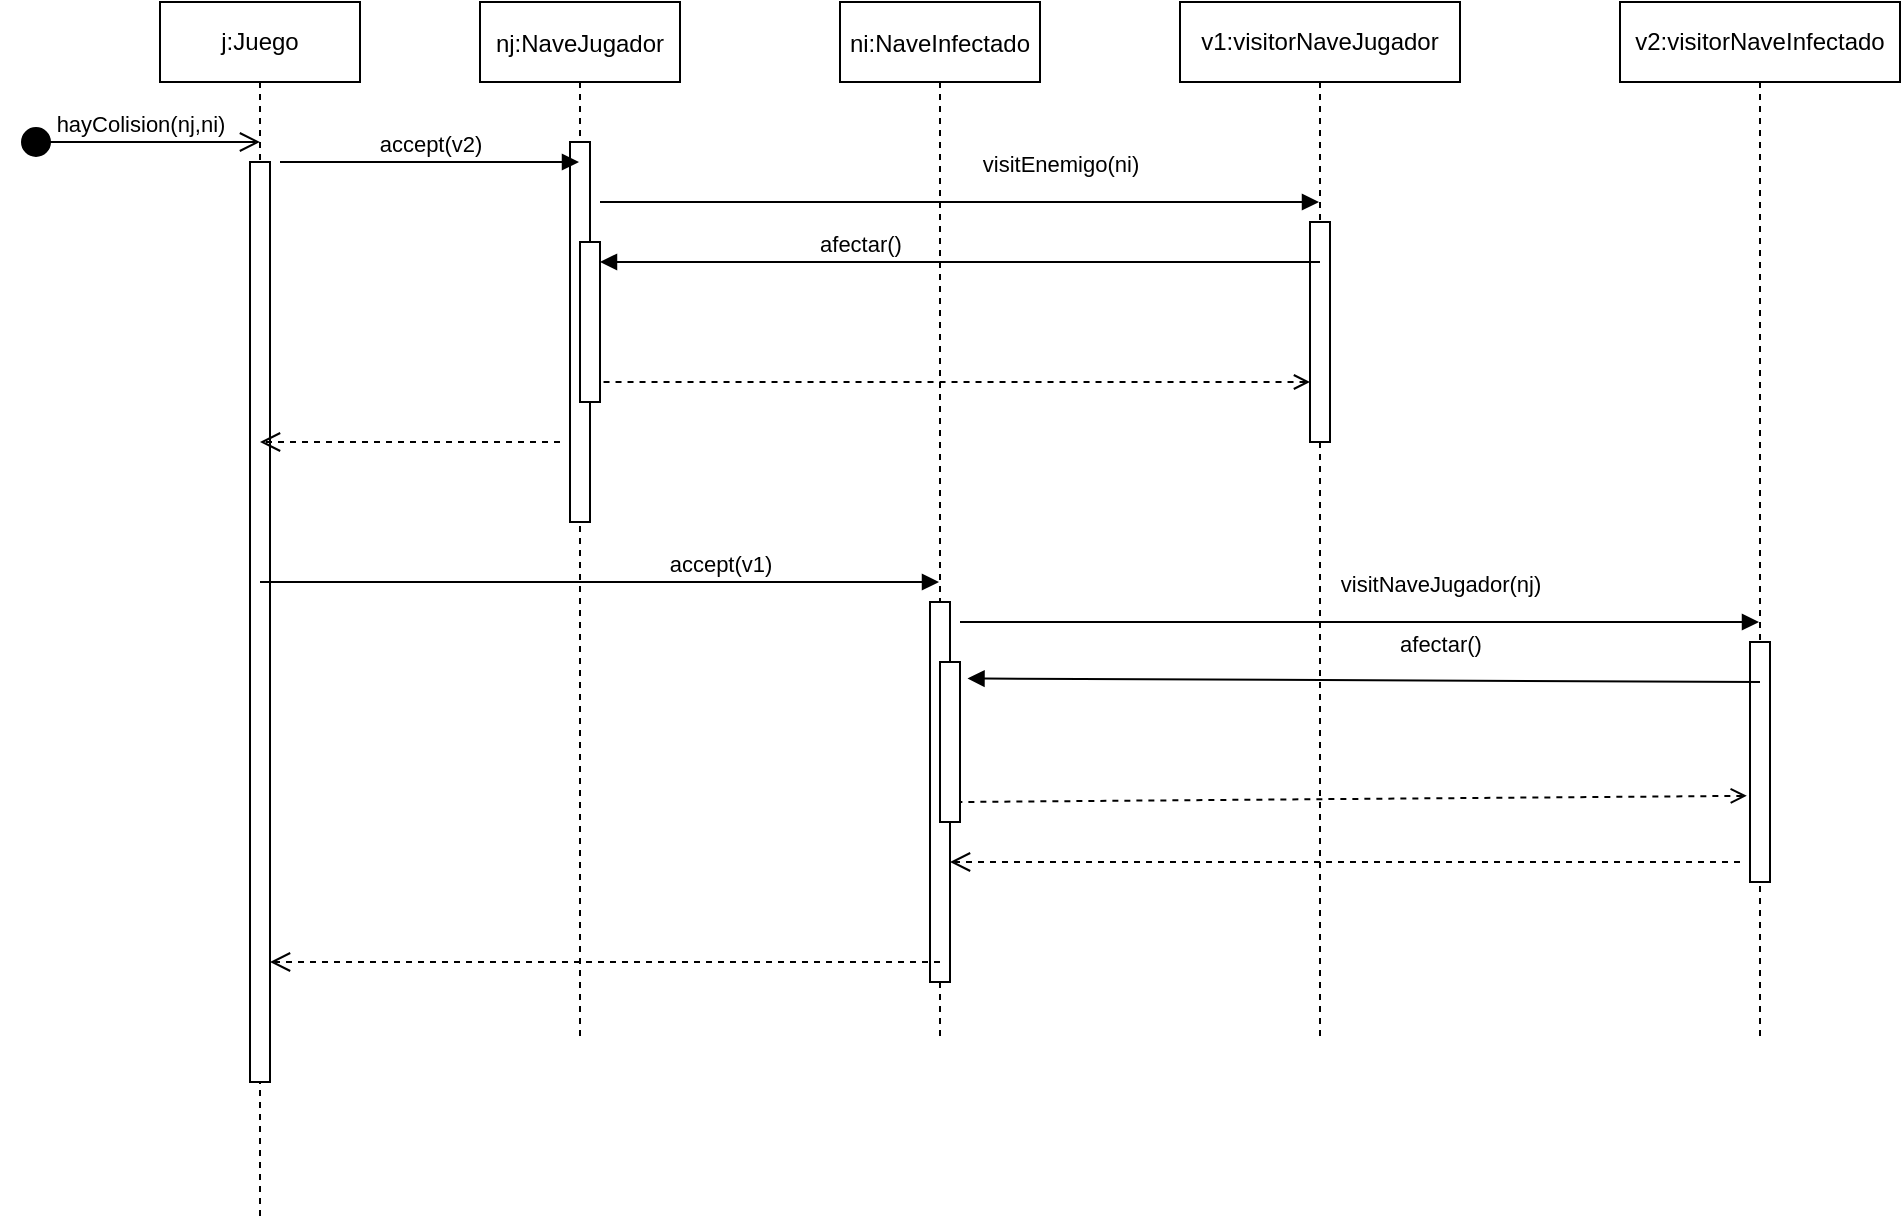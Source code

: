 <mxfile version="13.10.2" type="device"><diagram id="kgpKYQtTHZ0yAKxKKP6v" name="Page-1"><mxGraphModel dx="2177" dy="770" grid="1" gridSize="10" guides="1" tooltips="1" connect="1" arrows="1" fold="1" page="1" pageScale="1" pageWidth="850" pageHeight="1100" math="0" shadow="0"><root><mxCell id="0"/><mxCell id="1" parent="0"/><mxCell id="3nuBFxr9cyL0pnOWT2aG-1" value="nj:NaveJugador" style="shape=umlLifeline;perimeter=lifelinePerimeter;container=1;collapsible=0;recursiveResize=0;rounded=0;shadow=0;strokeWidth=1;" parent="1" vertex="1"><mxGeometry x="120" y="80" width="100" height="520" as="geometry"/></mxCell><mxCell id="3nuBFxr9cyL0pnOWT2aG-2" value="" style="points=[];perimeter=orthogonalPerimeter;rounded=0;shadow=0;strokeWidth=1;" parent="3nuBFxr9cyL0pnOWT2aG-1" vertex="1"><mxGeometry x="45" y="70" width="10" height="190" as="geometry"/></mxCell><mxCell id="3nuBFxr9cyL0pnOWT2aG-4" value="" style="points=[];perimeter=orthogonalPerimeter;rounded=0;shadow=0;strokeWidth=1;" parent="3nuBFxr9cyL0pnOWT2aG-1" vertex="1"><mxGeometry x="50" y="120" width="10" height="80" as="geometry"/></mxCell><mxCell id="3nuBFxr9cyL0pnOWT2aG-5" value="ni:NaveInfectado" style="shape=umlLifeline;perimeter=lifelinePerimeter;container=1;collapsible=0;recursiveResize=0;rounded=0;shadow=0;strokeWidth=1;" parent="1" vertex="1"><mxGeometry x="300" y="80" width="100" height="520" as="geometry"/></mxCell><mxCell id="ETHOKliZoiePKutcGbax-14" value="" style="html=1;points=[];perimeter=orthogonalPerimeter;" parent="3nuBFxr9cyL0pnOWT2aG-5" vertex="1"><mxGeometry x="45" y="300" width="10" height="190" as="geometry"/></mxCell><mxCell id="ETHOKliZoiePKutcGbax-18" value="" style="html=1;points=[];perimeter=orthogonalPerimeter;" parent="3nuBFxr9cyL0pnOWT2aG-5" vertex="1"><mxGeometry x="50" y="330" width="10" height="80" as="geometry"/></mxCell><mxCell id="ETHOKliZoiePKutcGbax-1" value="j:Juego" style="shape=umlLifeline;perimeter=lifelinePerimeter;whiteSpace=wrap;html=1;container=1;collapsible=0;recursiveResize=0;outlineConnect=0;" parent="1" vertex="1"><mxGeometry x="-40" y="80" width="100" height="610" as="geometry"/></mxCell><mxCell id="ETHOKliZoiePKutcGbax-6" value="" style="html=1;points=[];perimeter=orthogonalPerimeter;" parent="ETHOKliZoiePKutcGbax-1" vertex="1"><mxGeometry x="45" y="80" width="10" height="460" as="geometry"/></mxCell><mxCell id="ETHOKliZoiePKutcGbax-2" value="v1:visitorNaveJugador" style="shape=umlLifeline;perimeter=lifelinePerimeter;whiteSpace=wrap;html=1;container=1;collapsible=0;recursiveResize=0;outlineConnect=0;" parent="1" vertex="1"><mxGeometry x="470" y="80" width="140" height="520" as="geometry"/></mxCell><mxCell id="ETHOKliZoiePKutcGbax-9" value="" style="html=1;points=[];perimeter=orthogonalPerimeter;" parent="ETHOKliZoiePKutcGbax-2" vertex="1"><mxGeometry x="65" y="110" width="10" height="110" as="geometry"/></mxCell><mxCell id="ETHOKliZoiePKutcGbax-3" value="v2:visitorNaveInfectado" style="shape=umlLifeline;perimeter=lifelinePerimeter;whiteSpace=wrap;html=1;container=1;collapsible=0;recursiveResize=0;outlineConnect=0;" parent="1" vertex="1"><mxGeometry x="690" y="80" width="140" height="520" as="geometry"/></mxCell><mxCell id="ETHOKliZoiePKutcGbax-16" value="" style="html=1;points=[];perimeter=orthogonalPerimeter;" parent="ETHOKliZoiePKutcGbax-3" vertex="1"><mxGeometry x="65" y="320" width="10" height="120" as="geometry"/></mxCell><mxCell id="ETHOKliZoiePKutcGbax-5" value="hayColision(nj,ni)" style="html=1;verticalAlign=bottom;startArrow=circle;startFill=1;endArrow=open;startSize=6;endSize=8;" parent="1" edge="1"><mxGeometry width="80" relative="1" as="geometry"><mxPoint x="-110" y="150" as="sourcePoint"/><mxPoint x="10" y="150" as="targetPoint"/></mxGeometry></mxCell><mxCell id="ETHOKliZoiePKutcGbax-7" value="accept(v2)" style="html=1;verticalAlign=bottom;endArrow=block;" parent="1" target="3nuBFxr9cyL0pnOWT2aG-1" edge="1"><mxGeometry width="80" relative="1" as="geometry"><mxPoint x="20" y="160" as="sourcePoint"/><mxPoint x="100" y="160" as="targetPoint"/></mxGeometry></mxCell><mxCell id="ETHOKliZoiePKutcGbax-8" value="visitEnemigo(ni)" style="html=1;verticalAlign=bottom;endArrow=block;" parent="1" target="ETHOKliZoiePKutcGbax-2" edge="1"><mxGeometry x="0.28" y="10" width="80" relative="1" as="geometry"><mxPoint x="180" y="180" as="sourcePoint"/><mxPoint x="260" y="180" as="targetPoint"/><mxPoint as="offset"/></mxGeometry></mxCell><mxCell id="ETHOKliZoiePKutcGbax-10" value="afectar()" style="html=1;verticalAlign=bottom;endArrow=none;exitX=1;exitY=0.125;exitDx=0;exitDy=0;exitPerimeter=0;startArrow=block;startFill=1;endFill=0;" parent="1" source="3nuBFxr9cyL0pnOWT2aG-4" edge="1"><mxGeometry x="-0.278" width="80" relative="1" as="geometry"><mxPoint x="460" y="210" as="sourcePoint"/><mxPoint x="540" y="210" as="targetPoint"/><mxPoint as="offset"/></mxGeometry></mxCell><mxCell id="ETHOKliZoiePKutcGbax-11" value="" style="html=1;verticalAlign=bottom;endArrow=none;dashed=1;endSize=8;startArrow=open;startFill=0;endFill=0;" parent="1" source="ETHOKliZoiePKutcGbax-9" edge="1"><mxGeometry relative="1" as="geometry"><mxPoint x="260" y="270" as="sourcePoint"/><mxPoint x="180" y="270" as="targetPoint"/></mxGeometry></mxCell><mxCell id="ETHOKliZoiePKutcGbax-12" value="" style="html=1;verticalAlign=bottom;endArrow=open;dashed=1;endSize=8;" parent="1" target="ETHOKliZoiePKutcGbax-1" edge="1"><mxGeometry x="0.158" y="-69" relative="1" as="geometry"><mxPoint x="160" y="300" as="sourcePoint"/><mxPoint x="80" y="300" as="targetPoint"/><mxPoint x="1" as="offset"/></mxGeometry></mxCell><mxCell id="ETHOKliZoiePKutcGbax-13" value="accept(v1)" style="html=1;verticalAlign=bottom;endArrow=block;" parent="1" target="3nuBFxr9cyL0pnOWT2aG-5" edge="1"><mxGeometry x="0.355" width="80" relative="1" as="geometry"><mxPoint x="10" y="370" as="sourcePoint"/><mxPoint x="90" y="370" as="targetPoint"/><mxPoint as="offset"/></mxGeometry></mxCell><mxCell id="ETHOKliZoiePKutcGbax-15" value="visitNaveJugador(nj)" style="html=1;verticalAlign=bottom;endArrow=block;" parent="1" target="ETHOKliZoiePKutcGbax-3" edge="1"><mxGeometry x="0.202" y="10" width="80" relative="1" as="geometry"><mxPoint x="360" y="390" as="sourcePoint"/><mxPoint x="440" y="390" as="targetPoint"/><mxPoint as="offset"/></mxGeometry></mxCell><mxCell id="ETHOKliZoiePKutcGbax-19" value="afectar()" style="html=1;verticalAlign=bottom;endArrow=none;exitX=1.376;exitY=0.103;exitDx=0;exitDy=0;exitPerimeter=0;startArrow=block;startFill=1;endFill=0;" parent="1" source="ETHOKliZoiePKutcGbax-18" edge="1"><mxGeometry x="0.192" y="9" width="80" relative="1" as="geometry"><mxPoint x="680" y="420" as="sourcePoint"/><mxPoint x="760" y="420" as="targetPoint"/><mxPoint as="offset"/></mxGeometry></mxCell><mxCell id="ETHOKliZoiePKutcGbax-20" value="" style="html=1;verticalAlign=bottom;endArrow=none;dashed=1;endSize=8;exitX=-0.159;exitY=0.641;exitDx=0;exitDy=0;exitPerimeter=0;startArrow=open;startFill=0;endFill=0;" parent="1" source="ETHOKliZoiePKutcGbax-16" edge="1"><mxGeometry x="-0.17" y="-8" relative="1" as="geometry"><mxPoint x="440" y="480" as="sourcePoint"/><mxPoint x="360" y="480" as="targetPoint"/><mxPoint as="offset"/></mxGeometry></mxCell><mxCell id="ETHOKliZoiePKutcGbax-22" value="" style="html=1;verticalAlign=bottom;endArrow=open;dashed=1;endSize=8;" parent="1" target="ETHOKliZoiePKutcGbax-14" edge="1"><mxGeometry x="-0.139" relative="1" as="geometry"><mxPoint x="750" y="510" as="sourcePoint"/><mxPoint x="670" y="510" as="targetPoint"/><mxPoint as="offset"/></mxGeometry></mxCell><mxCell id="ETHOKliZoiePKutcGbax-23" value="" style="html=1;verticalAlign=bottom;endArrow=open;dashed=1;endSize=8;" parent="1" target="ETHOKliZoiePKutcGbax-6" edge="1"><mxGeometry relative="1" as="geometry"><mxPoint x="350" y="560" as="sourcePoint"/><mxPoint x="270" y="560" as="targetPoint"/></mxGeometry></mxCell></root></mxGraphModel></diagram></mxfile>